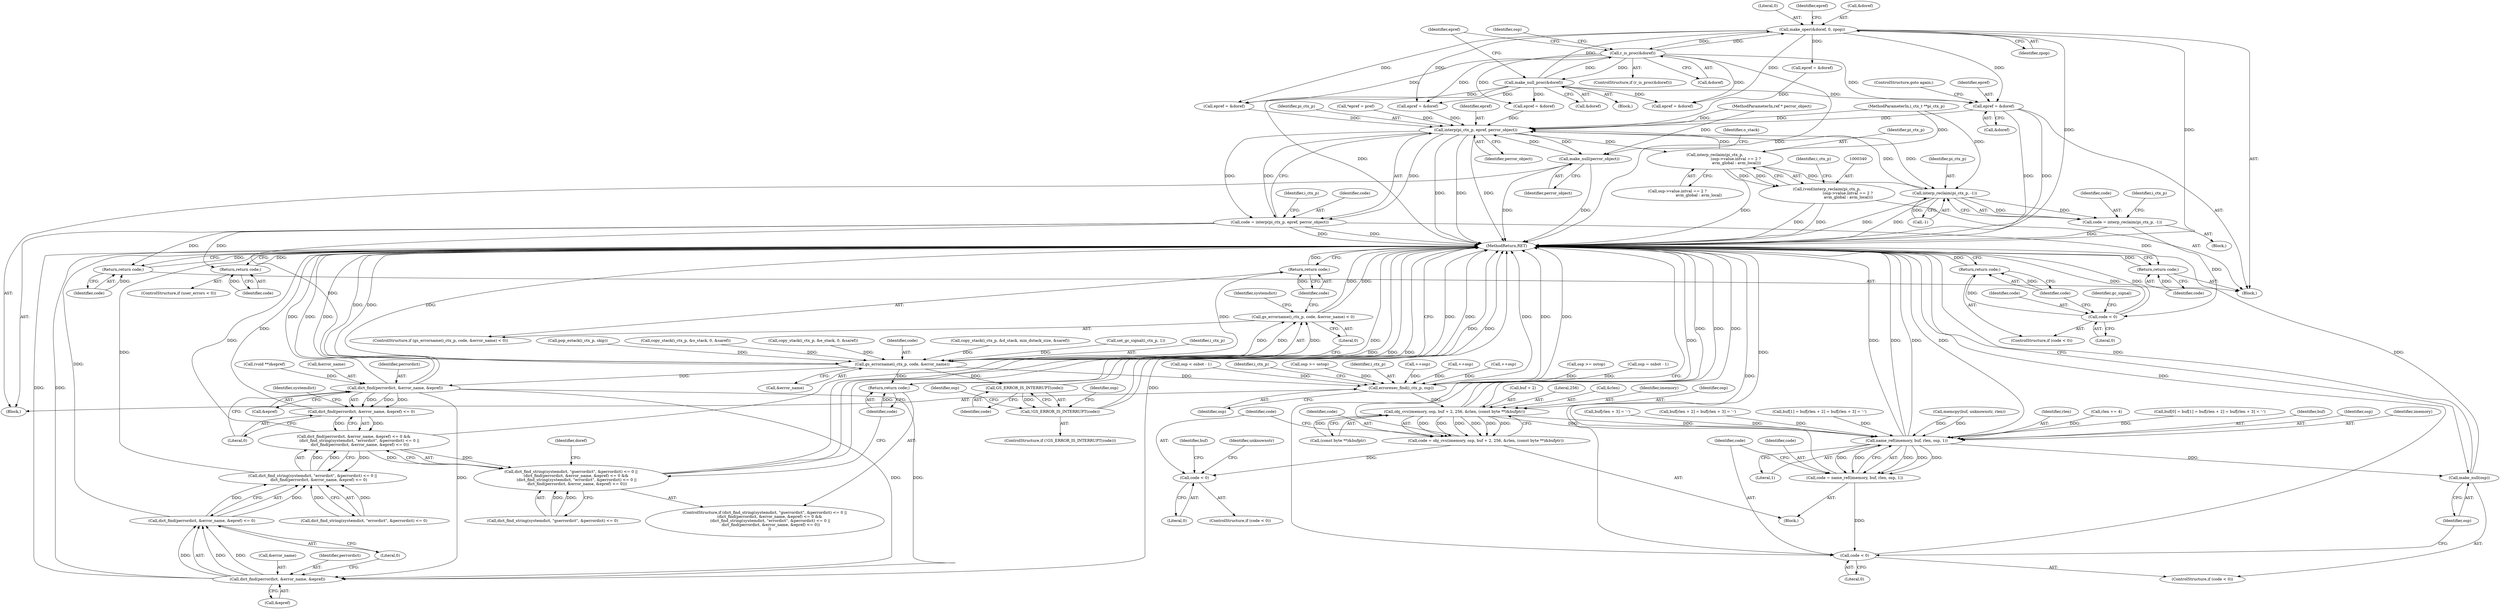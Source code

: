digraph "0_ghostscript_a6807394bd94b708be24758287b606154daaaed9@pointer" {
"1000333" [label="(Call,epref = &doref)"];
"1000562" [label="(Call,r_is_proc(&doref))"];
"1000571" [label="(Call,make_null_proc(&doref))"];
"1000357" [label="(Call,make_oper(&doref, 0, zpop))"];
"1000231" [label="(Call,interp(pi_ctx_p, epref, perror_object))"];
"1000175" [label="(Call,make_null(perror_object))"];
"1000210" [label="(Call,interp_reclaim(pi_ctx_p, -1))"];
"1000208" [label="(Call,code = interp_reclaim(pi_ctx_p, -1))"];
"1000224" [label="(Call,code < 0)"];
"1000227" [label="(Return,return code;)"];
"1000229" [label="(Call,code = interp(pi_ctx_p, epref, perror_object))"];
"1000282" [label="(Return,return code;)"];
"1000369" [label="(Return,return code;)"];
"1000625" [label="(Return,return code;)"];
"1000629" [label="(Call,gs_errorname(i_ctx_p, code, &error_name))"];
"1000628" [label="(Call,gs_errorname(i_ctx_p, code, &error_name) < 0)"];
"1000635" [label="(Return,return code;)"];
"1000648" [label="(Call,dict_find(perrordict, &error_name, &epref))"];
"1000647" [label="(Call,dict_find(perrordict, &error_name, &epref) <= 0)"];
"1000646" [label="(Call,dict_find(perrordict, &error_name, &epref) <= 0 &&\n         (dict_find_string(systemdict, \"errordict\", &perrordict) <= 0 ||\n          dict_find(perrordict, &error_name, &epref) <= 0))"];
"1000638" [label="(Call,dict_find_string(systemdict, \"gserrordict\", &perrordict) <= 0 ||\n        (dict_find(perrordict, &error_name, &epref) <= 0 &&\n         (dict_find_string(systemdict, \"errordict\", &perrordict) <= 0 ||\n          dict_find(perrordict, &error_name, &epref) <= 0)))"];
"1000655" [label="(Call,dict_find_string(systemdict, \"errordict\", &perrordict) <= 0 ||\n          dict_find(perrordict, &error_name, &epref) <= 0)"];
"1000664" [label="(Call,dict_find(perrordict, &error_name, &epref))"];
"1000663" [label="(Call,dict_find(perrordict, &error_name, &epref) <= 0)"];
"1000671" [label="(Return,return code;)"];
"1000683" [label="(Call,GS_ERROR_IS_INTERRUPT(code))"];
"1000682" [label="(Call,!GS_ERROR_IS_INTERRUPT(code))"];
"1000703" [label="(Call,errorexec_find(i_ctx_p, osp))"];
"1000713" [label="(Call,obj_cvs(imemory, osp, buf + 2, 256, &rlen, (const byte **)&bufptr))"];
"1000711" [label="(Call,code = obj_cvs(imemory, osp, buf + 2, 256, &rlen, (const byte **)&bufptr))"];
"1000727" [label="(Call,code < 0)"];
"1000771" [label="(Call,name_ref(imemory, buf, rlen, osp, 1))"];
"1000769" [label="(Call,code = name_ref(imemory, buf, rlen, osp, 1))"];
"1000778" [label="(Call,code < 0)"];
"1000781" [label="(Call,make_null(osp))"];
"1000341" [label="(Call,interp_reclaim(pi_ctx_p,\n                                  (osp->value.intval == 2 ?\n                                   avm_global : avm_local)))"];
"1000339" [label="(Call,(void)interp_reclaim(pi_ctx_p,\n                                  (osp->value.intval == 2 ?\n                                   avm_global : avm_local)))"];
"1000227" [label="(Return,return code;)"];
"1000700" [label="(Identifier,osp)"];
"1000141" [label="(Call,*epref = pref)"];
"1000649" [label="(Identifier,perrordict)"];
"1000193" [label="(Block,)"];
"1000638" [label="(Call,dict_find_string(systemdict, \"gserrordict\", &perrordict) <= 0 ||\n        (dict_find(perrordict, &error_name, &epref) <= 0 &&\n         (dict_find_string(systemdict, \"errordict\", &perrordict) <= 0 ||\n          dict_find(perrordict, &error_name, &epref) <= 0)))"];
"1000672" [label="(Identifier,code)"];
"1000621" [label="(ControlStructure,if (user_errors < 0))"];
"1000687" [label="(Identifier,osp)"];
"1000689" [label="(Call,osp >= ostop)"];
"1000726" [label="(ControlStructure,if (code < 0))"];
"1000233" [label="(Identifier,epref)"];
"1000634" [label="(Literal,0)"];
"1000782" [label="(Identifier,osp)"];
"1000780" [label="(Literal,0)"];
"1000210" [label="(Call,interp_reclaim(pi_ctx_p, -1))"];
"1000212" [label="(Call,-1)"];
"1000783" [label="(MethodReturn,RET)"];
"1000223" [label="(ControlStructure,if (code < 0))"];
"1000537" [label="(Call,pop_estack(i_ctx_p, skip))"];
"1000139" [label="(Block,)"];
"1000727" [label="(Call,code < 0)"];
"1000747" [label="(Identifier,buf)"];
"1000335" [label="(Call,&doref)"];
"1000674" [label="(Identifier,doref)"];
"1000377" [label="(Call,osp = osbot - 1)"];
"1000561" [label="(ControlStructure,if (r_is_proc(&doref)))"];
"1000341" [label="(Call,interp_reclaim(pi_ctx_p,\n                                  (osp->value.intval == 2 ?\n                                   avm_global : avm_local)))"];
"1000636" [label="(Identifier,code)"];
"1000647" [label="(Call,dict_find(perrordict, &error_name, &epref) <= 0)"];
"1000138" [label="(MethodParameterIn,ref * perror_object)"];
"1000354" [label="(Identifier,i_ctx_p)"];
"1000668" [label="(Call,&epref)"];
"1000778" [label="(Call,code < 0)"];
"1000225" [label="(Identifier,code)"];
"1000722" [label="(Call,(const byte **)&bufptr)"];
"1000215" [label="(Identifier,i_ctx_p)"];
"1000203" [label="(Call,(void **)&epref)"];
"1000774" [label="(Identifier,rlen)"];
"1000635" [label="(Return,return code;)"];
"1000641" [label="(Identifier,systemdict)"];
"1000733" [label="(Identifier,unknownstr)"];
"1000361" [label="(Identifier,zpop)"];
"1000234" [label="(Identifier,perror_object)"];
"1000629" [label="(Call,gs_errorname(i_ctx_p, code, &error_name))"];
"1000372" [label="(Call,osp < osbot - 1)"];
"1000176" [label="(Identifier,perror_object)"];
"1000362" [label="(Call,epref = &doref)"];
"1000716" [label="(Call,buf + 2)"];
"1000708" [label="(Identifier,i_ctx_p)"];
"1000684" [label="(Identifier,code)"];
"1000449" [label="(Call,osp >= ostop)"];
"1000666" [label="(Call,&error_name)"];
"1000224" [label="(Call,code < 0)"];
"1000710" [label="(Block,)"];
"1000766" [label="(Call,rlen += 4)"];
"1000563" [label="(Call,&doref)"];
"1000175" [label="(Call,make_null(perror_object))"];
"1000342" [label="(Identifier,pi_ctx_p)"];
"1000712" [label="(Identifier,code)"];
"1000745" [label="(Call,buf[0] = buf[1] = buf[rlen + 2] = buf[rlen + 3] = '-')"];
"1000228" [label="(Identifier,code)"];
"1000713" [label="(Call,obj_cvs(imemory, osp, buf + 2, 256, &rlen, (const byte **)&bufptr))"];
"1000626" [label="(Identifier,code)"];
"1000704" [label="(Identifier,i_ctx_p)"];
"1000773" [label="(Identifier,buf)"];
"1000775" [label="(Identifier,osp)"];
"1000360" [label="(Literal,0)"];
"1000665" [label="(Identifier,perrordict)"];
"1000646" [label="(Call,dict_find(perrordict, &error_name, &epref) <= 0 &&\n         (dict_find_string(systemdict, \"errordict\", &perrordict) <= 0 ||\n          dict_find(perrordict, &error_name, &epref) <= 0))"];
"1000777" [label="(ControlStructure,if (code < 0))"];
"1000654" [label="(Literal,0)"];
"1000337" [label="(ControlStructure,goto again;)"];
"1000581" [label="(Call,copy_stack(i_ctx_p, &o_stack, 0, &saref))"];
"1000637" [label="(ControlStructure,if (dict_find_string(systemdict, \"gserrordict\", &perrordict) <= 0 ||\n        (dict_find(perrordict, &error_name, &epref) <= 0 &&\n         (dict_find_string(systemdict, \"errordict\", &perrordict) <= 0 ||\n          dict_find(perrordict, &error_name, &epref) <= 0))\n        ))"];
"1000639" [label="(Call,dict_find_string(systemdict, \"gserrordict\", &perrordict) <= 0)"];
"1000628" [label="(Call,gs_errorname(i_ctx_p, code, &error_name) < 0)"];
"1000719" [label="(Literal,256)"];
"1000772" [label="(Identifier,imemory)"];
"1000720" [label="(Call,&rlen)"];
"1000648" [label="(Call,dict_find(perrordict, &error_name, &epref))"];
"1000357" [label="(Call,make_oper(&doref, 0, zpop))"];
"1000134" [label="(MethodParameterIn,i_ctx_t **pi_ctx_p)"];
"1000236" [label="(Identifier,i_ctx_p)"];
"1000677" [label="(Call,epref = &doref)"];
"1000729" [label="(Literal,0)"];
"1000334" [label="(Identifier,epref)"];
"1000739" [label="(Call,memcpy(buf, unknownstr, rlen))"];
"1000682" [label="(Call,!GS_ERROR_IS_INTERRUPT(code))"];
"1000283" [label="(Identifier,code)"];
"1000339" [label="(Call,(void)interp_reclaim(pi_ctx_p,\n                                  (osp->value.intval == 2 ?\n                                   avm_global : avm_local)))"];
"1000572" [label="(Call,&doref)"];
"1000466" [label="(Call,copy_stack(i_ctx_p, &e_stack, 0, &saref))"];
"1000779" [label="(Identifier,code)"];
"1000370" [label="(Identifier,code)"];
"1000627" [label="(ControlStructure,if (gs_errorname(i_ctx_p, code, &error_name) < 0))"];
"1000229" [label="(Call,code = interp(pi_ctx_p, epref, perror_object))"];
"1000542" [label="(Call,++osp)"];
"1000728" [label="(Identifier,code)"];
"1000192" [label="(Identifier,gc_signal)"];
"1000231" [label="(Call,interp(pi_ctx_p, epref, perror_object))"];
"1000705" [label="(Identifier,osp)"];
"1000424" [label="(Call,++osp)"];
"1000343" [label="(Call,osp->value.intval == 2 ?\n                                   avm_global : avm_local)"];
"1000363" [label="(Identifier,epref)"];
"1000562" [label="(Call,r_is_proc(&doref))"];
"1000632" [label="(Call,&error_name)"];
"1000179" [label="(Identifier,o_stack)"];
"1000769" [label="(Call,code = name_ref(imemory, buf, rlen, osp, 1))"];
"1000759" [label="(Call,buf[rlen + 3] = '-')"];
"1000226" [label="(Literal,0)"];
"1000209" [label="(Identifier,code)"];
"1000703" [label="(Call,errorexec_find(i_ctx_p, osp))"];
"1000369" [label="(Return,return code;)"];
"1000770" [label="(Identifier,code)"];
"1000631" [label="(Identifier,code)"];
"1000404" [label="(Call,copy_stack(i_ctx_p, &d_stack, min_dstack_size, &saref))"];
"1000656" [label="(Call,dict_find_string(systemdict, \"errordict\", &perrordict) <= 0)"];
"1000681" [label="(ControlStructure,if (!GS_ERROR_IS_INTERRUPT(code)))"];
"1000211" [label="(Identifier,pi_ctx_p)"];
"1000652" [label="(Call,&epref)"];
"1000599" [label="(Call,++osp)"];
"1000574" [label="(Call,epref = &doref)"];
"1000664" [label="(Call,dict_find(perrordict, &error_name, &epref))"];
"1000208" [label="(Call,code = interp_reclaim(pi_ctx_p, -1))"];
"1000276" [label="(Block,)"];
"1000232" [label="(Identifier,pi_ctx_p)"];
"1000282" [label="(Return,return code;)"];
"1000714" [label="(Identifier,imemory)"];
"1000753" [label="(Call,buf[rlen + 2] = buf[rlen + 3] = '-')"];
"1000571" [label="(Call,make_null_proc(&doref))"];
"1000441" [label="(Call,epref = &doref)"];
"1000358" [label="(Call,&doref)"];
"1000264" [label="(Call,set_gc_signal(i_ctx_p, 1))"];
"1000671" [label="(Return,return code;)"];
"1000655" [label="(Call,dict_find_string(systemdict, \"errordict\", &perrordict) <= 0 ||\n          dict_find(perrordict, &error_name, &epref) <= 0)"];
"1000575" [label="(Identifier,epref)"];
"1000711" [label="(Call,code = obj_cvs(imemory, osp, buf + 2, 256, &rlen, (const byte **)&bufptr))"];
"1000565" [label="(Block,)"];
"1000650" [label="(Call,&error_name)"];
"1000663" [label="(Call,dict_find(perrordict, &error_name, &epref) <= 0)"];
"1000771" [label="(Call,name_ref(imemory, buf, rlen, osp, 1))"];
"1000658" [label="(Identifier,systemdict)"];
"1000630" [label="(Identifier,i_ctx_p)"];
"1000749" [label="(Call,buf[1] = buf[rlen + 2] = buf[rlen + 3] = '-')"];
"1000333" [label="(Call,epref = &doref)"];
"1000615" [label="(Call,epref = &doref)"];
"1000625" [label="(Return,return code;)"];
"1000683" [label="(Call,GS_ERROR_IS_INTERRUPT(code))"];
"1000230" [label="(Identifier,code)"];
"1000670" [label="(Literal,0)"];
"1000715" [label="(Identifier,osp)"];
"1000781" [label="(Call,make_null(osp))"];
"1000569" [label="(Identifier,osp)"];
"1000776" [label="(Literal,1)"];
"1000333" -> "1000276"  [label="AST: "];
"1000333" -> "1000335"  [label="CFG: "];
"1000334" -> "1000333"  [label="AST: "];
"1000335" -> "1000333"  [label="AST: "];
"1000337" -> "1000333"  [label="CFG: "];
"1000333" -> "1000783"  [label="DDG: "];
"1000333" -> "1000783"  [label="DDG: "];
"1000333" -> "1000231"  [label="DDG: "];
"1000562" -> "1000333"  [label="DDG: "];
"1000571" -> "1000333"  [label="DDG: "];
"1000357" -> "1000333"  [label="DDG: "];
"1000562" -> "1000561"  [label="AST: "];
"1000562" -> "1000563"  [label="CFG: "];
"1000563" -> "1000562"  [label="AST: "];
"1000569" -> "1000562"  [label="CFG: "];
"1000575" -> "1000562"  [label="CFG: "];
"1000562" -> "1000783"  [label="DDG: "];
"1000562" -> "1000357"  [label="DDG: "];
"1000562" -> "1000441"  [label="DDG: "];
"1000571" -> "1000562"  [label="DDG: "];
"1000357" -> "1000562"  [label="DDG: "];
"1000562" -> "1000571"  [label="DDG: "];
"1000562" -> "1000574"  [label="DDG: "];
"1000562" -> "1000615"  [label="DDG: "];
"1000562" -> "1000677"  [label="DDG: "];
"1000571" -> "1000565"  [label="AST: "];
"1000571" -> "1000572"  [label="CFG: "];
"1000572" -> "1000571"  [label="AST: "];
"1000575" -> "1000571"  [label="CFG: "];
"1000571" -> "1000783"  [label="DDG: "];
"1000571" -> "1000357"  [label="DDG: "];
"1000571" -> "1000441"  [label="DDG: "];
"1000571" -> "1000574"  [label="DDG: "];
"1000571" -> "1000615"  [label="DDG: "];
"1000571" -> "1000677"  [label="DDG: "];
"1000357" -> "1000276"  [label="AST: "];
"1000357" -> "1000361"  [label="CFG: "];
"1000358" -> "1000357"  [label="AST: "];
"1000360" -> "1000357"  [label="AST: "];
"1000361" -> "1000357"  [label="AST: "];
"1000363" -> "1000357"  [label="CFG: "];
"1000357" -> "1000783"  [label="DDG: "];
"1000357" -> "1000783"  [label="DDG: "];
"1000357" -> "1000362"  [label="DDG: "];
"1000357" -> "1000441"  [label="DDG: "];
"1000357" -> "1000615"  [label="DDG: "];
"1000357" -> "1000677"  [label="DDG: "];
"1000231" -> "1000229"  [label="AST: "];
"1000231" -> "1000234"  [label="CFG: "];
"1000232" -> "1000231"  [label="AST: "];
"1000233" -> "1000231"  [label="AST: "];
"1000234" -> "1000231"  [label="AST: "];
"1000229" -> "1000231"  [label="CFG: "];
"1000231" -> "1000783"  [label="DDG: "];
"1000231" -> "1000783"  [label="DDG: "];
"1000231" -> "1000783"  [label="DDG: "];
"1000231" -> "1000175"  [label="DDG: "];
"1000231" -> "1000210"  [label="DDG: "];
"1000231" -> "1000229"  [label="DDG: "];
"1000231" -> "1000229"  [label="DDG: "];
"1000231" -> "1000229"  [label="DDG: "];
"1000341" -> "1000231"  [label="DDG: "];
"1000210" -> "1000231"  [label="DDG: "];
"1000134" -> "1000231"  [label="DDG: "];
"1000574" -> "1000231"  [label="DDG: "];
"1000141" -> "1000231"  [label="DDG: "];
"1000615" -> "1000231"  [label="DDG: "];
"1000362" -> "1000231"  [label="DDG: "];
"1000441" -> "1000231"  [label="DDG: "];
"1000175" -> "1000231"  [label="DDG: "];
"1000138" -> "1000231"  [label="DDG: "];
"1000231" -> "1000341"  [label="DDG: "];
"1000175" -> "1000139"  [label="AST: "];
"1000175" -> "1000176"  [label="CFG: "];
"1000176" -> "1000175"  [label="AST: "];
"1000179" -> "1000175"  [label="CFG: "];
"1000175" -> "1000783"  [label="DDG: "];
"1000175" -> "1000783"  [label="DDG: "];
"1000138" -> "1000175"  [label="DDG: "];
"1000210" -> "1000208"  [label="AST: "];
"1000210" -> "1000212"  [label="CFG: "];
"1000211" -> "1000210"  [label="AST: "];
"1000212" -> "1000210"  [label="AST: "];
"1000208" -> "1000210"  [label="CFG: "];
"1000210" -> "1000783"  [label="DDG: "];
"1000210" -> "1000783"  [label="DDG: "];
"1000210" -> "1000208"  [label="DDG: "];
"1000210" -> "1000208"  [label="DDG: "];
"1000341" -> "1000210"  [label="DDG: "];
"1000134" -> "1000210"  [label="DDG: "];
"1000212" -> "1000210"  [label="DDG: "];
"1000208" -> "1000193"  [label="AST: "];
"1000209" -> "1000208"  [label="AST: "];
"1000215" -> "1000208"  [label="CFG: "];
"1000208" -> "1000783"  [label="DDG: "];
"1000208" -> "1000224"  [label="DDG: "];
"1000224" -> "1000223"  [label="AST: "];
"1000224" -> "1000226"  [label="CFG: "];
"1000225" -> "1000224"  [label="AST: "];
"1000226" -> "1000224"  [label="AST: "];
"1000192" -> "1000224"  [label="CFG: "];
"1000228" -> "1000224"  [label="CFG: "];
"1000224" -> "1000783"  [label="DDG: "];
"1000224" -> "1000783"  [label="DDG: "];
"1000224" -> "1000227"  [label="DDG: "];
"1000227" -> "1000223"  [label="AST: "];
"1000227" -> "1000228"  [label="CFG: "];
"1000228" -> "1000227"  [label="AST: "];
"1000783" -> "1000227"  [label="CFG: "];
"1000227" -> "1000783"  [label="DDG: "];
"1000228" -> "1000227"  [label="DDG: "];
"1000229" -> "1000139"  [label="AST: "];
"1000230" -> "1000229"  [label="AST: "];
"1000236" -> "1000229"  [label="CFG: "];
"1000229" -> "1000783"  [label="DDG: "];
"1000229" -> "1000783"  [label="DDG: "];
"1000229" -> "1000282"  [label="DDG: "];
"1000229" -> "1000369"  [label="DDG: "];
"1000229" -> "1000625"  [label="DDG: "];
"1000229" -> "1000629"  [label="DDG: "];
"1000282" -> "1000276"  [label="AST: "];
"1000282" -> "1000283"  [label="CFG: "];
"1000283" -> "1000282"  [label="AST: "];
"1000783" -> "1000282"  [label="CFG: "];
"1000282" -> "1000783"  [label="DDG: "];
"1000283" -> "1000282"  [label="DDG: "];
"1000369" -> "1000276"  [label="AST: "];
"1000369" -> "1000370"  [label="CFG: "];
"1000370" -> "1000369"  [label="AST: "];
"1000783" -> "1000369"  [label="CFG: "];
"1000369" -> "1000783"  [label="DDG: "];
"1000370" -> "1000369"  [label="DDG: "];
"1000625" -> "1000621"  [label="AST: "];
"1000625" -> "1000626"  [label="CFG: "];
"1000626" -> "1000625"  [label="AST: "];
"1000783" -> "1000625"  [label="CFG: "];
"1000625" -> "1000783"  [label="DDG: "];
"1000626" -> "1000625"  [label="DDG: "];
"1000629" -> "1000628"  [label="AST: "];
"1000629" -> "1000632"  [label="CFG: "];
"1000630" -> "1000629"  [label="AST: "];
"1000631" -> "1000629"  [label="AST: "];
"1000632" -> "1000629"  [label="AST: "];
"1000634" -> "1000629"  [label="CFG: "];
"1000629" -> "1000783"  [label="DDG: "];
"1000629" -> "1000783"  [label="DDG: "];
"1000629" -> "1000783"  [label="DDG: "];
"1000629" -> "1000628"  [label="DDG: "];
"1000629" -> "1000628"  [label="DDG: "];
"1000629" -> "1000628"  [label="DDG: "];
"1000404" -> "1000629"  [label="DDG: "];
"1000466" -> "1000629"  [label="DDG: "];
"1000264" -> "1000629"  [label="DDG: "];
"1000581" -> "1000629"  [label="DDG: "];
"1000537" -> "1000629"  [label="DDG: "];
"1000629" -> "1000635"  [label="DDG: "];
"1000629" -> "1000648"  [label="DDG: "];
"1000629" -> "1000671"  [label="DDG: "];
"1000629" -> "1000683"  [label="DDG: "];
"1000629" -> "1000703"  [label="DDG: "];
"1000628" -> "1000627"  [label="AST: "];
"1000628" -> "1000634"  [label="CFG: "];
"1000634" -> "1000628"  [label="AST: "];
"1000636" -> "1000628"  [label="CFG: "];
"1000641" -> "1000628"  [label="CFG: "];
"1000628" -> "1000783"  [label="DDG: "];
"1000628" -> "1000783"  [label="DDG: "];
"1000635" -> "1000627"  [label="AST: "];
"1000635" -> "1000636"  [label="CFG: "];
"1000636" -> "1000635"  [label="AST: "];
"1000783" -> "1000635"  [label="CFG: "];
"1000635" -> "1000783"  [label="DDG: "];
"1000636" -> "1000635"  [label="DDG: "];
"1000648" -> "1000647"  [label="AST: "];
"1000648" -> "1000652"  [label="CFG: "];
"1000649" -> "1000648"  [label="AST: "];
"1000650" -> "1000648"  [label="AST: "];
"1000652" -> "1000648"  [label="AST: "];
"1000654" -> "1000648"  [label="CFG: "];
"1000648" -> "1000783"  [label="DDG: "];
"1000648" -> "1000783"  [label="DDG: "];
"1000648" -> "1000783"  [label="DDG: "];
"1000648" -> "1000647"  [label="DDG: "];
"1000648" -> "1000647"  [label="DDG: "];
"1000648" -> "1000647"  [label="DDG: "];
"1000203" -> "1000648"  [label="DDG: "];
"1000648" -> "1000664"  [label="DDG: "];
"1000648" -> "1000664"  [label="DDG: "];
"1000648" -> "1000664"  [label="DDG: "];
"1000647" -> "1000646"  [label="AST: "];
"1000647" -> "1000654"  [label="CFG: "];
"1000654" -> "1000647"  [label="AST: "];
"1000658" -> "1000647"  [label="CFG: "];
"1000646" -> "1000647"  [label="CFG: "];
"1000647" -> "1000783"  [label="DDG: "];
"1000647" -> "1000646"  [label="DDG: "];
"1000647" -> "1000646"  [label="DDG: "];
"1000646" -> "1000638"  [label="AST: "];
"1000646" -> "1000655"  [label="CFG: "];
"1000655" -> "1000646"  [label="AST: "];
"1000638" -> "1000646"  [label="CFG: "];
"1000646" -> "1000783"  [label="DDG: "];
"1000646" -> "1000783"  [label="DDG: "];
"1000646" -> "1000638"  [label="DDG: "];
"1000646" -> "1000638"  [label="DDG: "];
"1000655" -> "1000646"  [label="DDG: "];
"1000655" -> "1000646"  [label="DDG: "];
"1000646" -> "1000655"  [label="DDG: "];
"1000638" -> "1000637"  [label="AST: "];
"1000638" -> "1000639"  [label="CFG: "];
"1000639" -> "1000638"  [label="AST: "];
"1000672" -> "1000638"  [label="CFG: "];
"1000674" -> "1000638"  [label="CFG: "];
"1000638" -> "1000783"  [label="DDG: "];
"1000638" -> "1000783"  [label="DDG: "];
"1000638" -> "1000783"  [label="DDG: "];
"1000639" -> "1000638"  [label="DDG: "];
"1000639" -> "1000638"  [label="DDG: "];
"1000655" -> "1000656"  [label="CFG: "];
"1000655" -> "1000663"  [label="CFG: "];
"1000656" -> "1000655"  [label="AST: "];
"1000663" -> "1000655"  [label="AST: "];
"1000655" -> "1000783"  [label="DDG: "];
"1000656" -> "1000655"  [label="DDG: "];
"1000656" -> "1000655"  [label="DDG: "];
"1000663" -> "1000655"  [label="DDG: "];
"1000663" -> "1000655"  [label="DDG: "];
"1000664" -> "1000663"  [label="AST: "];
"1000664" -> "1000668"  [label="CFG: "];
"1000665" -> "1000664"  [label="AST: "];
"1000666" -> "1000664"  [label="AST: "];
"1000668" -> "1000664"  [label="AST: "];
"1000670" -> "1000664"  [label="CFG: "];
"1000664" -> "1000783"  [label="DDG: "];
"1000664" -> "1000783"  [label="DDG: "];
"1000664" -> "1000783"  [label="DDG: "];
"1000664" -> "1000663"  [label="DDG: "];
"1000664" -> "1000663"  [label="DDG: "];
"1000664" -> "1000663"  [label="DDG: "];
"1000663" -> "1000670"  [label="CFG: "];
"1000670" -> "1000663"  [label="AST: "];
"1000663" -> "1000783"  [label="DDG: "];
"1000671" -> "1000637"  [label="AST: "];
"1000671" -> "1000672"  [label="CFG: "];
"1000672" -> "1000671"  [label="AST: "];
"1000783" -> "1000671"  [label="CFG: "];
"1000671" -> "1000783"  [label="DDG: "];
"1000672" -> "1000671"  [label="DDG: "];
"1000683" -> "1000682"  [label="AST: "];
"1000683" -> "1000684"  [label="CFG: "];
"1000684" -> "1000683"  [label="AST: "];
"1000682" -> "1000683"  [label="CFG: "];
"1000683" -> "1000783"  [label="DDG: "];
"1000683" -> "1000682"  [label="DDG: "];
"1000682" -> "1000681"  [label="AST: "];
"1000687" -> "1000682"  [label="CFG: "];
"1000700" -> "1000682"  [label="CFG: "];
"1000682" -> "1000783"  [label="DDG: "];
"1000682" -> "1000783"  [label="DDG: "];
"1000703" -> "1000139"  [label="AST: "];
"1000703" -> "1000705"  [label="CFG: "];
"1000704" -> "1000703"  [label="AST: "];
"1000705" -> "1000703"  [label="AST: "];
"1000708" -> "1000703"  [label="CFG: "];
"1000703" -> "1000783"  [label="DDG: "];
"1000703" -> "1000783"  [label="DDG: "];
"1000703" -> "1000783"  [label="DDG: "];
"1000689" -> "1000703"  [label="DDG: "];
"1000599" -> "1000703"  [label="DDG: "];
"1000449" -> "1000703"  [label="DDG: "];
"1000542" -> "1000703"  [label="DDG: "];
"1000377" -> "1000703"  [label="DDG: "];
"1000424" -> "1000703"  [label="DDG: "];
"1000372" -> "1000703"  [label="DDG: "];
"1000703" -> "1000713"  [label="DDG: "];
"1000713" -> "1000711"  [label="AST: "];
"1000713" -> "1000722"  [label="CFG: "];
"1000714" -> "1000713"  [label="AST: "];
"1000715" -> "1000713"  [label="AST: "];
"1000716" -> "1000713"  [label="AST: "];
"1000719" -> "1000713"  [label="AST: "];
"1000720" -> "1000713"  [label="AST: "];
"1000722" -> "1000713"  [label="AST: "];
"1000711" -> "1000713"  [label="CFG: "];
"1000713" -> "1000783"  [label="DDG: "];
"1000713" -> "1000783"  [label="DDG: "];
"1000713" -> "1000783"  [label="DDG: "];
"1000713" -> "1000711"  [label="DDG: "];
"1000713" -> "1000711"  [label="DDG: "];
"1000713" -> "1000711"  [label="DDG: "];
"1000713" -> "1000711"  [label="DDG: "];
"1000713" -> "1000711"  [label="DDG: "];
"1000713" -> "1000711"  [label="DDG: "];
"1000722" -> "1000713"  [label="DDG: "];
"1000713" -> "1000771"  [label="DDG: "];
"1000713" -> "1000771"  [label="DDG: "];
"1000711" -> "1000710"  [label="AST: "];
"1000712" -> "1000711"  [label="AST: "];
"1000728" -> "1000711"  [label="CFG: "];
"1000711" -> "1000783"  [label="DDG: "];
"1000711" -> "1000727"  [label="DDG: "];
"1000727" -> "1000726"  [label="AST: "];
"1000727" -> "1000729"  [label="CFG: "];
"1000728" -> "1000727"  [label="AST: "];
"1000729" -> "1000727"  [label="AST: "];
"1000733" -> "1000727"  [label="CFG: "];
"1000747" -> "1000727"  [label="CFG: "];
"1000771" -> "1000769"  [label="AST: "];
"1000771" -> "1000776"  [label="CFG: "];
"1000772" -> "1000771"  [label="AST: "];
"1000773" -> "1000771"  [label="AST: "];
"1000774" -> "1000771"  [label="AST: "];
"1000775" -> "1000771"  [label="AST: "];
"1000776" -> "1000771"  [label="AST: "];
"1000769" -> "1000771"  [label="CFG: "];
"1000771" -> "1000783"  [label="DDG: "];
"1000771" -> "1000783"  [label="DDG: "];
"1000771" -> "1000783"  [label="DDG: "];
"1000771" -> "1000783"  [label="DDG: "];
"1000771" -> "1000769"  [label="DDG: "];
"1000771" -> "1000769"  [label="DDG: "];
"1000771" -> "1000769"  [label="DDG: "];
"1000771" -> "1000769"  [label="DDG: "];
"1000771" -> "1000769"  [label="DDG: "];
"1000753" -> "1000771"  [label="DDG: "];
"1000749" -> "1000771"  [label="DDG: "];
"1000759" -> "1000771"  [label="DDG: "];
"1000745" -> "1000771"  [label="DDG: "];
"1000739" -> "1000771"  [label="DDG: "];
"1000739" -> "1000771"  [label="DDG: "];
"1000766" -> "1000771"  [label="DDG: "];
"1000771" -> "1000781"  [label="DDG: "];
"1000769" -> "1000710"  [label="AST: "];
"1000770" -> "1000769"  [label="AST: "];
"1000779" -> "1000769"  [label="CFG: "];
"1000769" -> "1000783"  [label="DDG: "];
"1000769" -> "1000778"  [label="DDG: "];
"1000778" -> "1000777"  [label="AST: "];
"1000778" -> "1000780"  [label="CFG: "];
"1000779" -> "1000778"  [label="AST: "];
"1000780" -> "1000778"  [label="AST: "];
"1000782" -> "1000778"  [label="CFG: "];
"1000783" -> "1000778"  [label="CFG: "];
"1000778" -> "1000783"  [label="DDG: "];
"1000778" -> "1000783"  [label="DDG: "];
"1000781" -> "1000777"  [label="AST: "];
"1000781" -> "1000782"  [label="CFG: "];
"1000782" -> "1000781"  [label="AST: "];
"1000783" -> "1000781"  [label="CFG: "];
"1000781" -> "1000783"  [label="DDG: "];
"1000781" -> "1000783"  [label="DDG: "];
"1000341" -> "1000339"  [label="AST: "];
"1000341" -> "1000343"  [label="CFG: "];
"1000342" -> "1000341"  [label="AST: "];
"1000343" -> "1000341"  [label="AST: "];
"1000339" -> "1000341"  [label="CFG: "];
"1000341" -> "1000783"  [label="DDG: "];
"1000341" -> "1000339"  [label="DDG: "];
"1000341" -> "1000339"  [label="DDG: "];
"1000134" -> "1000341"  [label="DDG: "];
"1000339" -> "1000276"  [label="AST: "];
"1000340" -> "1000339"  [label="AST: "];
"1000354" -> "1000339"  [label="CFG: "];
"1000339" -> "1000783"  [label="DDG: "];
"1000339" -> "1000783"  [label="DDG: "];
}
